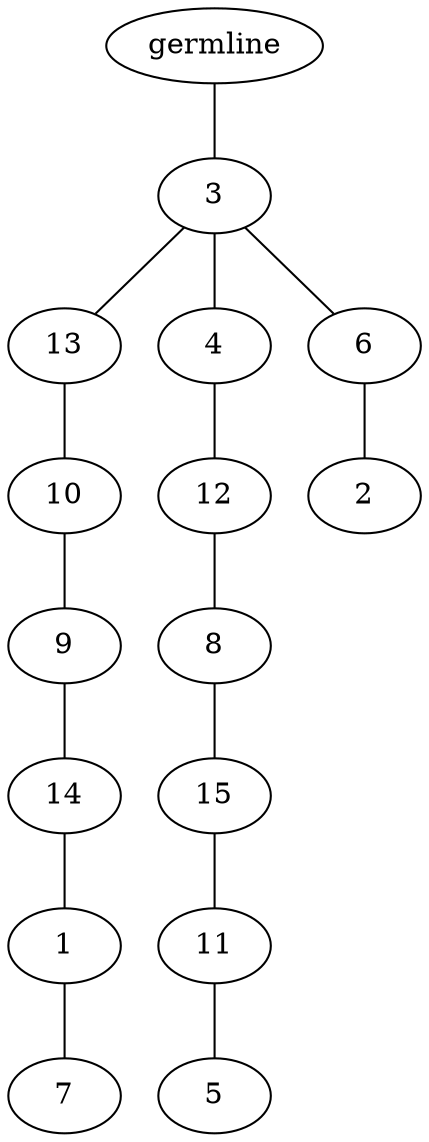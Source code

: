 graph tree {
    "140087036149184" [label="germline"];
    "140087036210720" [label="3"];
    "140087036210384" [label="13"];
    "140087036210336" [label="10"];
    "140087036207936" [label="9"];
    "140087036210192" [label="14"];
    "140087036208944" [label="1"];
    "140087032760928" [label="7"];
    "140087036208656" [label="4"];
    "140087036210096" [label="12"];
    "140087036210768" [label="8"];
    "140087036084336" [label="15"];
    "140087036087456" [label="11"];
    "140087036087984" [label="5"];
    "140087036211008" [label="6"];
    "140087036084384" [label="2"];
    "140087036149184" -- "140087036210720";
    "140087036210720" -- "140087036210384";
    "140087036210720" -- "140087036208656";
    "140087036210720" -- "140087036211008";
    "140087036210384" -- "140087036210336";
    "140087036210336" -- "140087036207936";
    "140087036207936" -- "140087036210192";
    "140087036210192" -- "140087036208944";
    "140087036208944" -- "140087032760928";
    "140087036208656" -- "140087036210096";
    "140087036210096" -- "140087036210768";
    "140087036210768" -- "140087036084336";
    "140087036084336" -- "140087036087456";
    "140087036087456" -- "140087036087984";
    "140087036211008" -- "140087036084384";
}
